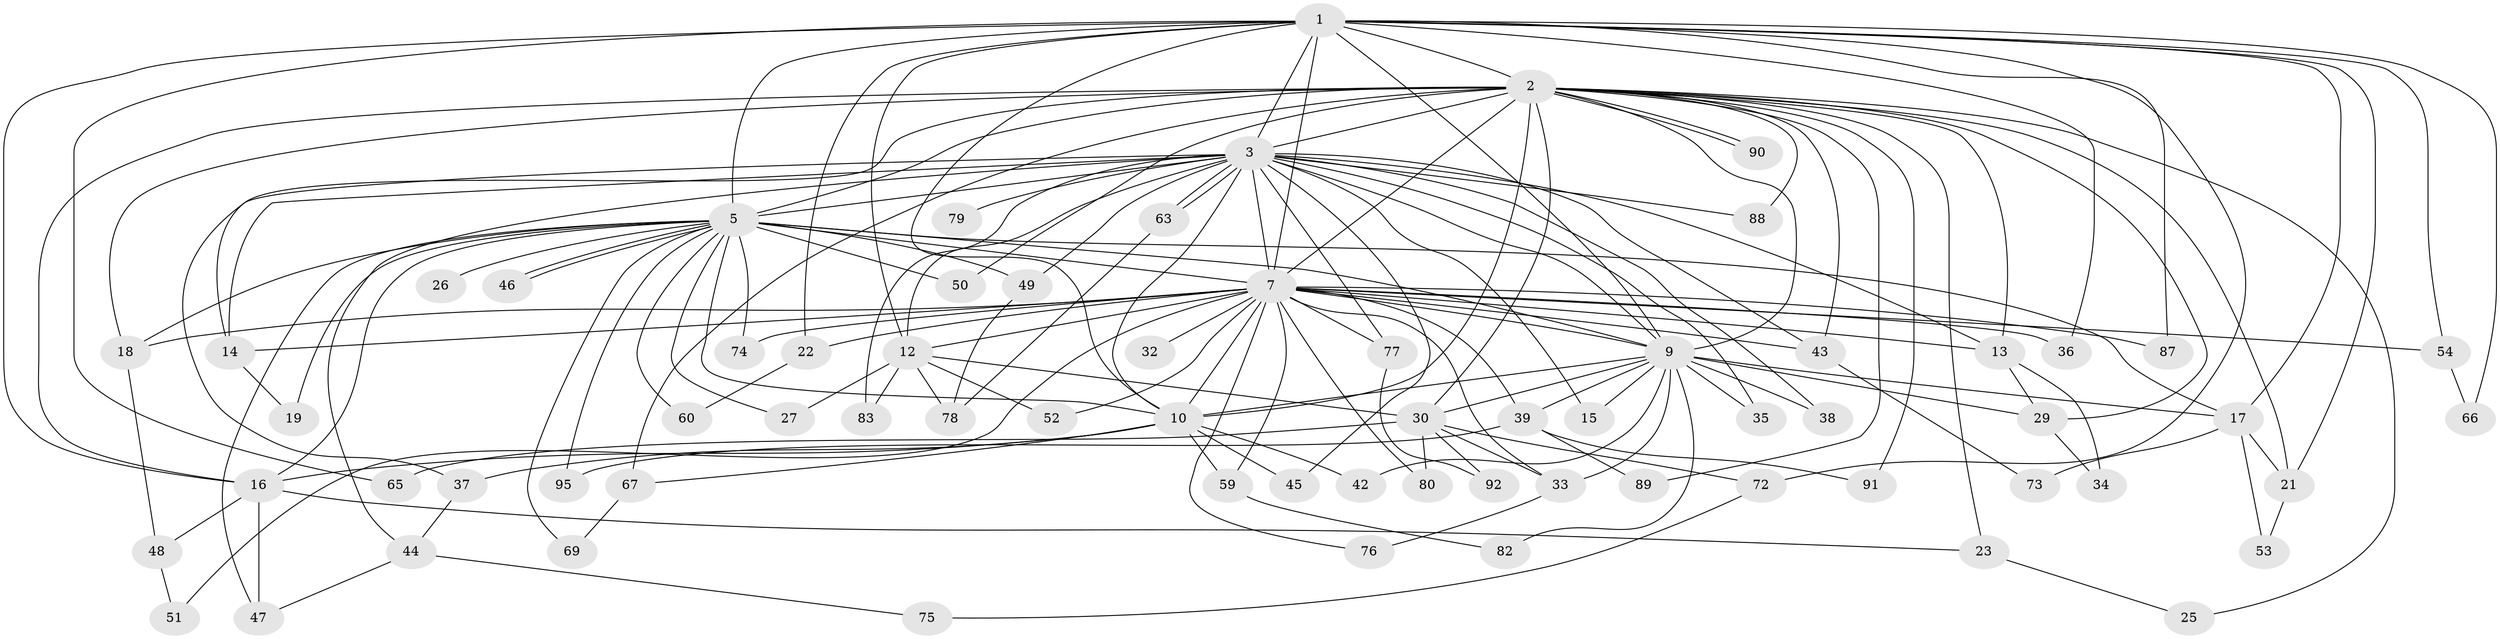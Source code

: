 // Generated by graph-tools (version 1.1) at 2025/23/03/03/25 07:23:39]
// undirected, 69 vertices, 156 edges
graph export_dot {
graph [start="1"]
  node [color=gray90,style=filled];
  1 [super="+11"];
  2 [super="+4"];
  3 [super="+40"];
  5 [super="+6"];
  7 [super="+8"];
  9 [super="+24"];
  10 [super="+86"];
  12 [super="+62"];
  13 [super="+84"];
  14 [super="+20"];
  15;
  16 [super="+28"];
  17 [super="+70"];
  18 [super="+31"];
  19;
  21 [super="+57"];
  22 [super="+58"];
  23 [super="+81"];
  25;
  26;
  27;
  29 [super="+56"];
  30 [super="+85"];
  32;
  33 [super="+61"];
  34;
  35;
  36;
  37 [super="+41"];
  38;
  39 [super="+68"];
  42;
  43 [super="+93"];
  44 [super="+64"];
  45;
  46;
  47;
  48;
  49;
  50;
  51;
  52 [super="+55"];
  53;
  54;
  59 [super="+71"];
  60;
  63;
  65;
  66;
  67;
  69;
  72;
  73;
  74;
  75;
  76;
  77;
  78 [super="+94"];
  79;
  80;
  82;
  83;
  87;
  88;
  89;
  90;
  91;
  92;
  95;
  1 -- 2 [weight=2];
  1 -- 3;
  1 -- 5 [weight=2];
  1 -- 7 [weight=2];
  1 -- 9;
  1 -- 10;
  1 -- 12;
  1 -- 65;
  1 -- 66;
  1 -- 72;
  1 -- 87;
  1 -- 36;
  1 -- 54;
  1 -- 22 [weight=2];
  1 -- 17;
  1 -- 16;
  1 -- 21;
  2 -- 3 [weight=2];
  2 -- 5 [weight=4];
  2 -- 7 [weight=4];
  2 -- 9 [weight=2];
  2 -- 10 [weight=2];
  2 -- 21;
  2 -- 23 [weight=2];
  2 -- 25;
  2 -- 29;
  2 -- 50;
  2 -- 89;
  2 -- 90;
  2 -- 90;
  2 -- 67;
  2 -- 13;
  2 -- 14;
  2 -- 16;
  2 -- 88;
  2 -- 91;
  2 -- 30;
  2 -- 43;
  2 -- 18;
  3 -- 5 [weight=2];
  3 -- 7 [weight=2];
  3 -- 9 [weight=3];
  3 -- 10;
  3 -- 13;
  3 -- 15;
  3 -- 35;
  3 -- 37;
  3 -- 38;
  3 -- 49;
  3 -- 63;
  3 -- 63;
  3 -- 77;
  3 -- 79 [weight=2];
  3 -- 83;
  3 -- 88;
  3 -- 12;
  3 -- 44;
  3 -- 45;
  3 -- 14;
  3 -- 43;
  5 -- 7 [weight=4];
  5 -- 9 [weight=2];
  5 -- 10 [weight=2];
  5 -- 16;
  5 -- 18;
  5 -- 26 [weight=2];
  5 -- 46;
  5 -- 46;
  5 -- 74;
  5 -- 69;
  5 -- 17;
  5 -- 19;
  5 -- 27;
  5 -- 95;
  5 -- 47;
  5 -- 49;
  5 -- 50;
  5 -- 60;
  7 -- 9 [weight=2];
  7 -- 10 [weight=2];
  7 -- 12;
  7 -- 18;
  7 -- 22;
  7 -- 39 [weight=2];
  7 -- 51;
  7 -- 54;
  7 -- 74;
  7 -- 76;
  7 -- 80;
  7 -- 33;
  7 -- 32;
  7 -- 36;
  7 -- 43;
  7 -- 77;
  7 -- 14;
  7 -- 52;
  7 -- 87;
  7 -- 59;
  7 -- 13;
  9 -- 10;
  9 -- 15;
  9 -- 17;
  9 -- 33;
  9 -- 35;
  9 -- 38;
  9 -- 39;
  9 -- 42;
  9 -- 82;
  9 -- 30;
  9 -- 29;
  10 -- 37;
  10 -- 42;
  10 -- 45;
  10 -- 67;
  10 -- 59;
  10 -- 16;
  12 -- 27;
  12 -- 30;
  12 -- 52 [weight=2];
  12 -- 78;
  12 -- 83;
  13 -- 29;
  13 -- 34;
  14 -- 19;
  16 -- 47;
  16 -- 48;
  16 -- 23;
  17 -- 21;
  17 -- 53;
  17 -- 73;
  18 -- 48;
  21 -- 53;
  22 -- 60;
  23 -- 25;
  29 -- 34;
  30 -- 33;
  30 -- 65;
  30 -- 72;
  30 -- 80;
  30 -- 92;
  33 -- 76;
  37 -- 44;
  39 -- 89;
  39 -- 95;
  39 -- 91;
  43 -- 73;
  44 -- 75;
  44 -- 47;
  48 -- 51;
  49 -- 78;
  54 -- 66;
  59 -- 82;
  63 -- 78;
  67 -- 69;
  72 -- 75;
  77 -- 92;
}
